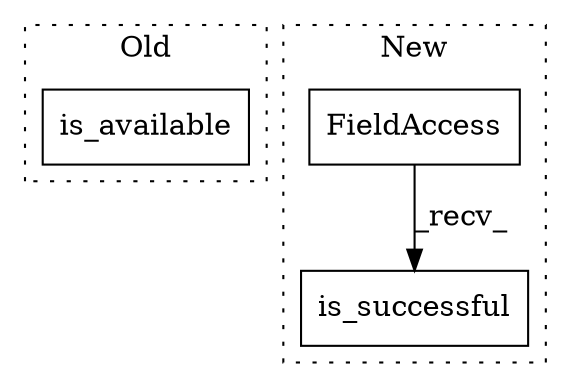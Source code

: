 digraph G {
subgraph cluster0 {
1 [label="is_available" a="32" s="438" l="14" shape="box"];
label = "Old";
style="dotted";
}
subgraph cluster1 {
2 [label="is_successful" a="32" s="390" l="15" shape="box"];
3 [label="FieldAccess" a="22" s="381" l="8" shape="box"];
label = "New";
style="dotted";
}
3 -> 2 [label="_recv_"];
}
